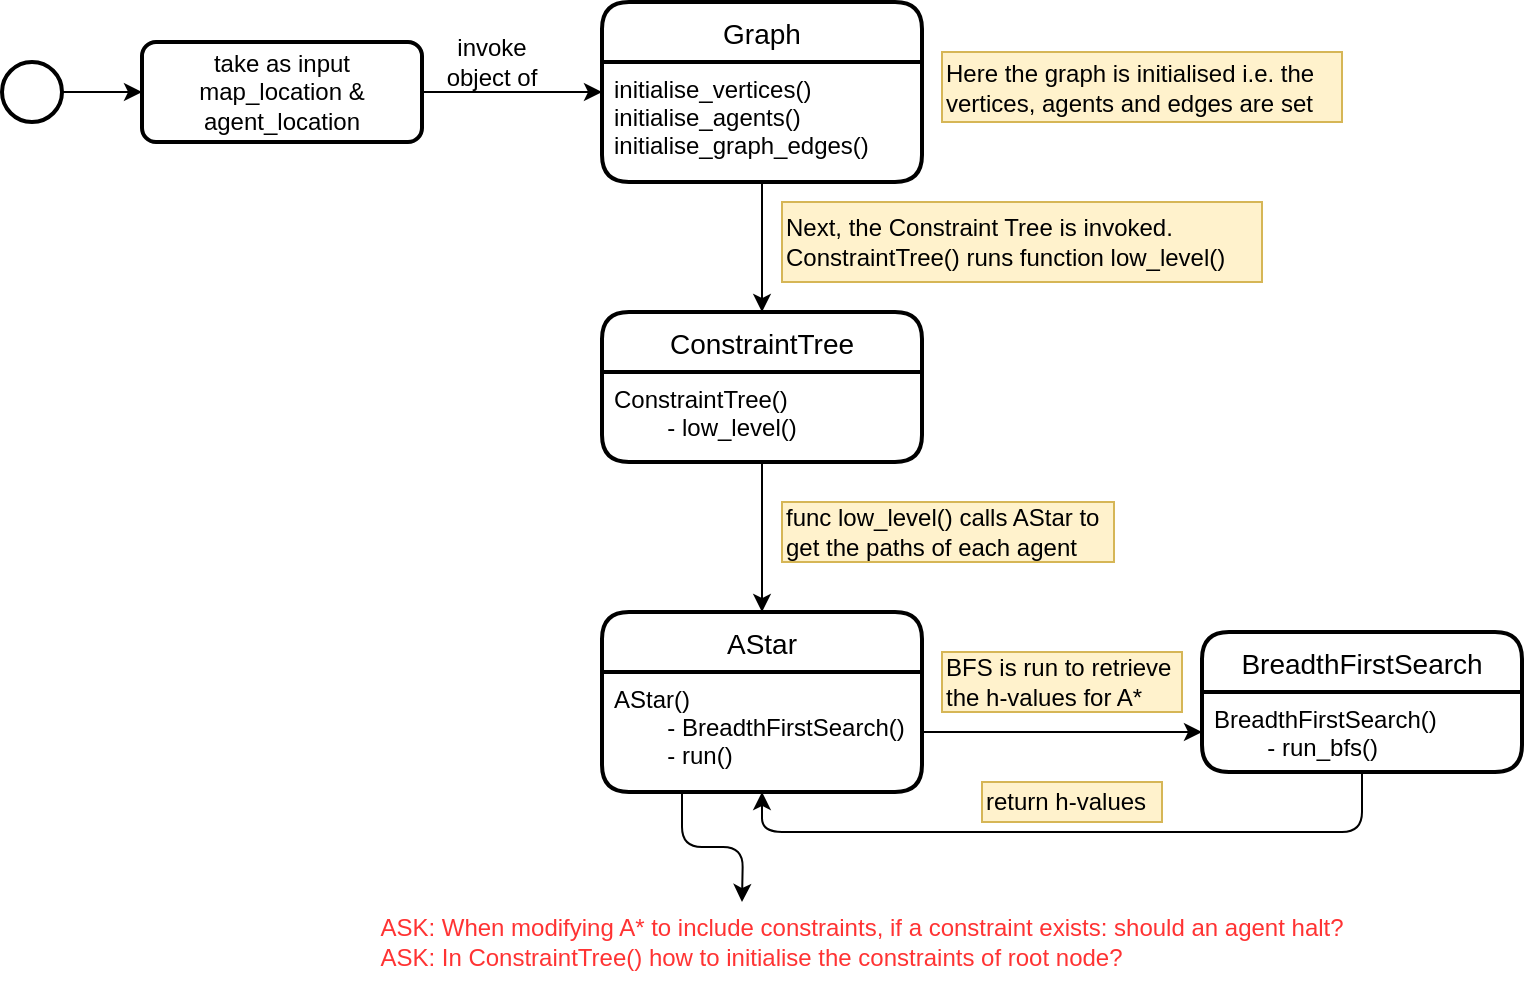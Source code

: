 <mxfile version="14.9.3" type="github">
  <diagram id="DN-ubVcqQUR2WmLMZ6iB" name="Page-1">
    <mxGraphModel dx="946" dy="618" grid="1" gridSize="10" guides="1" tooltips="1" connect="1" arrows="1" fold="1" page="1" pageScale="1" pageWidth="827" pageHeight="1169" math="0" shadow="0">
      <root>
        <mxCell id="0" />
        <mxCell id="1" parent="0" />
        <mxCell id="y5bsp4lvUPBrrIM6-5Ht-1" value="Graph" style="swimlane;childLayout=stackLayout;horizontal=1;startSize=30;horizontalStack=0;rounded=1;fontSize=14;fontStyle=0;strokeWidth=2;resizeParent=0;resizeLast=1;shadow=0;dashed=0;align=center;" parent="1" vertex="1">
          <mxGeometry x="330" y="80" width="160" height="90" as="geometry">
            <mxRectangle x="330" y="320" width="70" height="30" as="alternateBounds" />
          </mxGeometry>
        </mxCell>
        <mxCell id="y5bsp4lvUPBrrIM6-5Ht-2" value="initialise_vertices()&#xa;initialise_agents()&#xa;initialise_graph_edges()" style="align=left;strokeColor=none;fillColor=none;spacingLeft=4;fontSize=12;verticalAlign=top;resizable=0;rotatable=0;part=1;" parent="y5bsp4lvUPBrrIM6-5Ht-1" vertex="1">
          <mxGeometry y="30" width="160" height="60" as="geometry" />
        </mxCell>
        <mxCell id="y5bsp4lvUPBrrIM6-5Ht-4" value="invoke object of" style="text;html=1;strokeColor=none;fillColor=none;align=center;verticalAlign=middle;whiteSpace=wrap;rounded=0;sketch=0;" parent="1" vertex="1">
          <mxGeometry x="240" y="100" width="70" height="20" as="geometry" />
        </mxCell>
        <mxCell id="y5bsp4lvUPBrrIM6-5Ht-7" value="" style="edgeStyle=orthogonalEdgeStyle;curved=0;rounded=1;sketch=0;orthogonalLoop=1;jettySize=auto;html=1;" parent="1" source="y5bsp4lvUPBrrIM6-5Ht-5" target="y5bsp4lvUPBrrIM6-5Ht-6" edge="1">
          <mxGeometry relative="1" as="geometry" />
        </mxCell>
        <mxCell id="y5bsp4lvUPBrrIM6-5Ht-5" value="" style="strokeWidth=2;html=1;shape=mxgraph.flowchart.start_2;whiteSpace=wrap;rounded=0;sketch=0;" parent="1" vertex="1">
          <mxGeometry x="30" y="110" width="30" height="30" as="geometry" />
        </mxCell>
        <mxCell id="y5bsp4lvUPBrrIM6-5Ht-28" style="edgeStyle=orthogonalEdgeStyle;curved=0;rounded=1;sketch=0;orthogonalLoop=1;jettySize=auto;html=1;entryX=0;entryY=0.25;entryDx=0;entryDy=0;" parent="1" source="y5bsp4lvUPBrrIM6-5Ht-6" target="y5bsp4lvUPBrrIM6-5Ht-2" edge="1">
          <mxGeometry relative="1" as="geometry" />
        </mxCell>
        <mxCell id="y5bsp4lvUPBrrIM6-5Ht-6" value="take as input map_location &amp;amp; agent_location" style="rounded=1;whiteSpace=wrap;html=1;absoluteArcSize=1;arcSize=14;strokeWidth=2;sketch=0;" parent="1" vertex="1">
          <mxGeometry x="100" y="100" width="140" height="50" as="geometry" />
        </mxCell>
        <mxCell id="y5bsp4lvUPBrrIM6-5Ht-10" value="ConstraintTree" style="swimlane;childLayout=stackLayout;horizontal=1;startSize=30;horizontalStack=0;rounded=1;fontSize=14;fontStyle=0;strokeWidth=2;resizeParent=0;resizeLast=1;shadow=0;dashed=0;align=center;" parent="1" vertex="1">
          <mxGeometry x="330" y="235" width="160" height="75" as="geometry">
            <mxRectangle x="330" y="320" width="70" height="30" as="alternateBounds" />
          </mxGeometry>
        </mxCell>
        <mxCell id="y5bsp4lvUPBrrIM6-5Ht-11" value="ConstraintTree()&#xa;        - low_level()" style="align=left;strokeColor=none;fillColor=none;spacingLeft=4;fontSize=12;verticalAlign=top;resizable=0;rotatable=0;part=1;" parent="y5bsp4lvUPBrrIM6-5Ht-10" vertex="1">
          <mxGeometry y="30" width="160" height="45" as="geometry" />
        </mxCell>
        <mxCell id="y5bsp4lvUPBrrIM6-5Ht-12" style="edgeStyle=orthogonalEdgeStyle;curved=0;rounded=1;sketch=0;orthogonalLoop=1;jettySize=auto;html=1;entryX=0.5;entryY=0;entryDx=0;entryDy=0;" parent="1" source="y5bsp4lvUPBrrIM6-5Ht-2" target="y5bsp4lvUPBrrIM6-5Ht-10" edge="1">
          <mxGeometry relative="1" as="geometry" />
        </mxCell>
        <mxCell id="y5bsp4lvUPBrrIM6-5Ht-16" value="Here the graph is initialised i.e. the vertices, agents and edges are set" style="rounded=0;whiteSpace=wrap;html=1;sketch=0;align=left;verticalAlign=middle;fillColor=#fff2cc;strokeColor=#d6b656;" parent="1" vertex="1">
          <mxGeometry x="500" y="105" width="200" height="35" as="geometry" />
        </mxCell>
        <mxCell id="y5bsp4lvUPBrrIM6-5Ht-17" value="Next, the Constraint Tree is invoked. ConstraintTree() runs function low_level()" style="rounded=0;whiteSpace=wrap;html=1;sketch=0;align=left;verticalAlign=middle;fillColor=#fff2cc;strokeColor=#d6b656;" parent="1" vertex="1">
          <mxGeometry x="420" y="180" width="240" height="40" as="geometry" />
        </mxCell>
        <mxCell id="y5bsp4lvUPBrrIM6-5Ht-18" value="AStar" style="swimlane;childLayout=stackLayout;horizontal=1;startSize=30;horizontalStack=0;rounded=1;fontSize=14;fontStyle=0;strokeWidth=2;resizeParent=0;resizeLast=1;shadow=0;dashed=0;align=center;" parent="1" vertex="1">
          <mxGeometry x="330" y="385" width="160" height="90" as="geometry">
            <mxRectangle x="330" y="320" width="70" height="30" as="alternateBounds" />
          </mxGeometry>
        </mxCell>
        <mxCell id="y5bsp4lvUPBrrIM6-5Ht-19" value="AStar()&#xa;        - BreadthFirstSearch()&#xa;        - run()" style="align=left;strokeColor=none;fillColor=none;spacingLeft=4;fontSize=12;verticalAlign=top;resizable=0;rotatable=0;part=1;" parent="y5bsp4lvUPBrrIM6-5Ht-18" vertex="1">
          <mxGeometry y="30" width="160" height="60" as="geometry" />
        </mxCell>
        <mxCell id="y5bsp4lvUPBrrIM6-5Ht-20" style="edgeStyle=orthogonalEdgeStyle;curved=0;rounded=1;sketch=0;orthogonalLoop=1;jettySize=auto;html=1;entryX=0.5;entryY=0;entryDx=0;entryDy=0;" parent="1" source="y5bsp4lvUPBrrIM6-5Ht-11" target="y5bsp4lvUPBrrIM6-5Ht-18" edge="1">
          <mxGeometry relative="1" as="geometry" />
        </mxCell>
        <mxCell id="y5bsp4lvUPBrrIM6-5Ht-21" value="func low_level() calls AStar to get the paths of each agent" style="rounded=0;whiteSpace=wrap;html=1;sketch=0;align=left;verticalAlign=middle;fillColor=#fff2cc;strokeColor=#d6b656;" parent="1" vertex="1">
          <mxGeometry x="420" y="330" width="166" height="30" as="geometry" />
        </mxCell>
        <mxCell id="y5bsp4lvUPBrrIM6-5Ht-22" value="BreadthFirstSearch" style="swimlane;childLayout=stackLayout;horizontal=1;startSize=30;horizontalStack=0;rounded=1;fontSize=14;fontStyle=0;strokeWidth=2;resizeParent=0;resizeLast=1;shadow=0;dashed=0;align=center;" parent="1" vertex="1">
          <mxGeometry x="630" y="395" width="160" height="70" as="geometry">
            <mxRectangle x="330" y="320" width="70" height="30" as="alternateBounds" />
          </mxGeometry>
        </mxCell>
        <mxCell id="y5bsp4lvUPBrrIM6-5Ht-23" value="BreadthFirstSearch()&#xa;        - run_bfs()" style="align=left;strokeColor=none;fillColor=none;spacingLeft=4;fontSize=12;verticalAlign=top;resizable=0;rotatable=0;part=1;" parent="y5bsp4lvUPBrrIM6-5Ht-22" vertex="1">
          <mxGeometry y="30" width="160" height="40" as="geometry" />
        </mxCell>
        <mxCell id="y5bsp4lvUPBrrIM6-5Ht-24" style="edgeStyle=orthogonalEdgeStyle;curved=0;rounded=1;sketch=0;orthogonalLoop=1;jettySize=auto;html=1;" parent="1" source="y5bsp4lvUPBrrIM6-5Ht-19" target="y5bsp4lvUPBrrIM6-5Ht-23" edge="1">
          <mxGeometry relative="1" as="geometry" />
        </mxCell>
        <mxCell id="y5bsp4lvUPBrrIM6-5Ht-25" value="BFS is run to retrieve the h-values for A*" style="rounded=0;whiteSpace=wrap;html=1;sketch=0;align=left;verticalAlign=middle;fillColor=#fff2cc;strokeColor=#d6b656;" parent="1" vertex="1">
          <mxGeometry x="500" y="405" width="120" height="30" as="geometry" />
        </mxCell>
        <mxCell id="y5bsp4lvUPBrrIM6-5Ht-26" style="edgeStyle=orthogonalEdgeStyle;curved=0;rounded=1;sketch=0;orthogonalLoop=1;jettySize=auto;html=1;entryX=0.5;entryY=1;entryDx=0;entryDy=0;exitX=0.5;exitY=1;exitDx=0;exitDy=0;" parent="1" source="y5bsp4lvUPBrrIM6-5Ht-23" target="y5bsp4lvUPBrrIM6-5Ht-19" edge="1">
          <mxGeometry relative="1" as="geometry" />
        </mxCell>
        <mxCell id="y5bsp4lvUPBrrIM6-5Ht-29" value="return h-values" style="rounded=0;whiteSpace=wrap;html=1;sketch=0;align=left;verticalAlign=middle;fillColor=#fff2cc;strokeColor=#d6b656;" parent="1" vertex="1">
          <mxGeometry x="520" y="470" width="90" height="20" as="geometry" />
        </mxCell>
        <mxCell id="y5bsp4lvUPBrrIM6-5Ht-31" style="edgeStyle=orthogonalEdgeStyle;curved=0;rounded=1;sketch=0;orthogonalLoop=1;jettySize=auto;html=1;entryX=0.5;entryY=0;entryDx=0;entryDy=0;exitX=0.25;exitY=1;exitDx=0;exitDy=0;" parent="1" source="y5bsp4lvUPBrrIM6-5Ht-19" edge="1">
          <mxGeometry relative="1" as="geometry">
            <mxPoint x="400" y="530" as="targetPoint" />
          </mxGeometry>
        </mxCell>
        <mxCell id="hEXTEdTeWcGkVCfoJ0OC-1" value="&lt;font color=&quot;#ff3333&quot;&gt;ASK: When modifying A* to include constraints, if a constraint exists: should an agent halt?&lt;br&gt;&lt;div style=&quot;text-align: left&quot;&gt;&lt;span&gt;ASK: In ConstraintTree() how to initialise the constraints of root node?&lt;/span&gt;&lt;/div&gt;&lt;/font&gt;" style="text;html=1;strokeColor=none;fillColor=none;align=center;verticalAlign=middle;whiteSpace=wrap;rounded=0;sketch=0;" vertex="1" parent="1">
          <mxGeometry x="200" y="530" width="520" height="40" as="geometry" />
        </mxCell>
      </root>
    </mxGraphModel>
  </diagram>
</mxfile>
